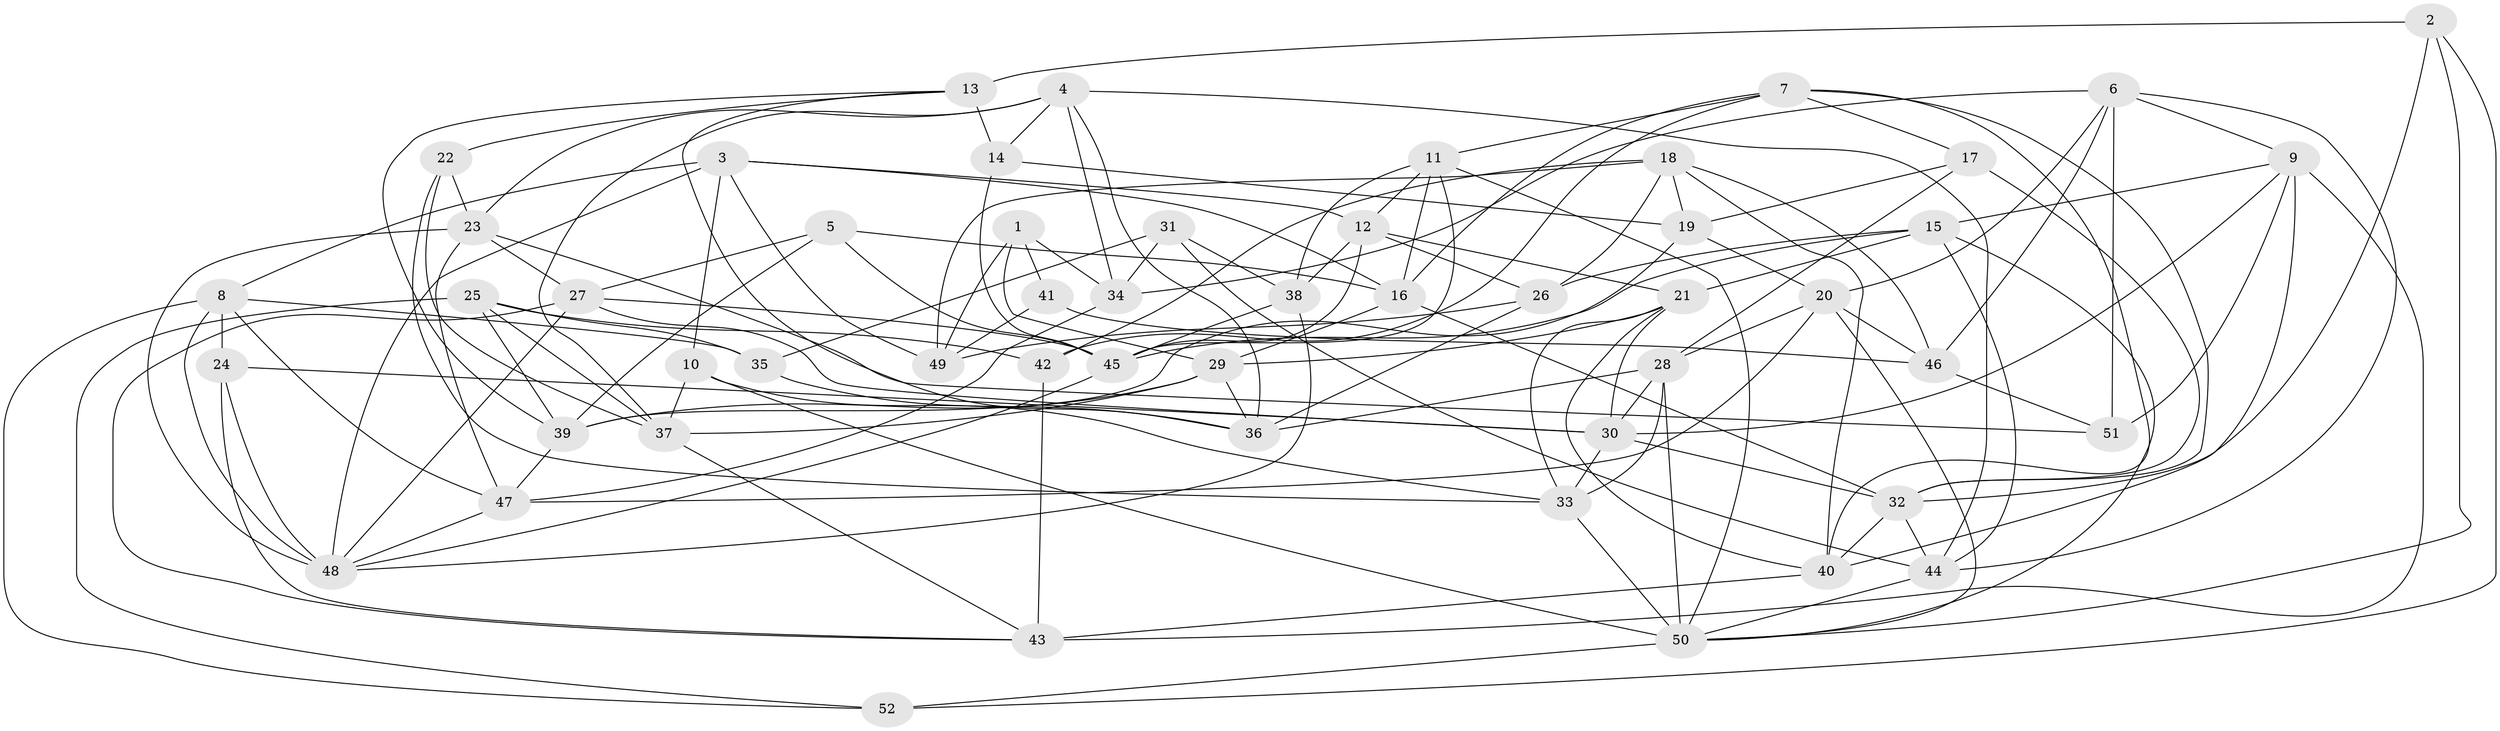 // original degree distribution, {4: 1.0}
// Generated by graph-tools (version 1.1) at 2025/02/03/09/25 03:02:59]
// undirected, 52 vertices, 142 edges
graph export_dot {
graph [start="1"]
  node [color=gray90,style=filled];
  1;
  2;
  3;
  4;
  5;
  6;
  7;
  8;
  9;
  10;
  11;
  12;
  13;
  14;
  15;
  16;
  17;
  18;
  19;
  20;
  21;
  22;
  23;
  24;
  25;
  26;
  27;
  28;
  29;
  30;
  31;
  32;
  33;
  34;
  35;
  36;
  37;
  38;
  39;
  40;
  41;
  42;
  43;
  44;
  45;
  46;
  47;
  48;
  49;
  50;
  51;
  52;
  1 -- 29 [weight=1.0];
  1 -- 34 [weight=1.0];
  1 -- 41 [weight=1.0];
  1 -- 49 [weight=1.0];
  2 -- 13 [weight=1.0];
  2 -- 32 [weight=1.0];
  2 -- 50 [weight=1.0];
  2 -- 52 [weight=1.0];
  3 -- 8 [weight=1.0];
  3 -- 10 [weight=1.0];
  3 -- 12 [weight=1.0];
  3 -- 16 [weight=1.0];
  3 -- 48 [weight=1.0];
  3 -- 49 [weight=1.0];
  4 -- 14 [weight=1.0];
  4 -- 23 [weight=1.0];
  4 -- 34 [weight=1.0];
  4 -- 36 [weight=1.0];
  4 -- 37 [weight=1.0];
  4 -- 44 [weight=1.0];
  5 -- 16 [weight=1.0];
  5 -- 27 [weight=1.0];
  5 -- 39 [weight=1.0];
  5 -- 45 [weight=1.0];
  6 -- 9 [weight=1.0];
  6 -- 20 [weight=1.0];
  6 -- 34 [weight=1.0];
  6 -- 44 [weight=1.0];
  6 -- 46 [weight=1.0];
  6 -- 51 [weight=1.0];
  7 -- 11 [weight=1.0];
  7 -- 16 [weight=1.0];
  7 -- 17 [weight=1.0];
  7 -- 32 [weight=1.0];
  7 -- 40 [weight=1.0];
  7 -- 42 [weight=1.0];
  8 -- 24 [weight=1.0];
  8 -- 35 [weight=1.0];
  8 -- 47 [weight=1.0];
  8 -- 48 [weight=1.0];
  8 -- 52 [weight=1.0];
  9 -- 15 [weight=1.0];
  9 -- 30 [weight=1.0];
  9 -- 40 [weight=1.0];
  9 -- 43 [weight=1.0];
  9 -- 51 [weight=1.0];
  10 -- 33 [weight=1.0];
  10 -- 37 [weight=1.0];
  10 -- 50 [weight=1.0];
  11 -- 12 [weight=1.0];
  11 -- 16 [weight=1.0];
  11 -- 38 [weight=1.0];
  11 -- 45 [weight=1.0];
  11 -- 50 [weight=1.0];
  12 -- 21 [weight=1.0];
  12 -- 26 [weight=1.0];
  12 -- 38 [weight=1.0];
  12 -- 45 [weight=1.0];
  13 -- 14 [weight=2.0];
  13 -- 22 [weight=1.0];
  13 -- 36 [weight=1.0];
  13 -- 39 [weight=1.0];
  14 -- 19 [weight=2.0];
  14 -- 45 [weight=1.0];
  15 -- 21 [weight=1.0];
  15 -- 26 [weight=1.0];
  15 -- 44 [weight=1.0];
  15 -- 45 [weight=1.0];
  15 -- 50 [weight=1.0];
  16 -- 29 [weight=1.0];
  16 -- 32 [weight=1.0];
  17 -- 19 [weight=1.0];
  17 -- 28 [weight=1.0];
  17 -- 32 [weight=1.0];
  18 -- 19 [weight=1.0];
  18 -- 26 [weight=1.0];
  18 -- 40 [weight=1.0];
  18 -- 42 [weight=1.0];
  18 -- 46 [weight=1.0];
  18 -- 49 [weight=1.0];
  19 -- 20 [weight=1.0];
  19 -- 39 [weight=1.0];
  20 -- 28 [weight=1.0];
  20 -- 46 [weight=1.0];
  20 -- 47 [weight=1.0];
  20 -- 50 [weight=1.0];
  21 -- 29 [weight=1.0];
  21 -- 30 [weight=1.0];
  21 -- 33 [weight=1.0];
  21 -- 40 [weight=1.0];
  22 -- 23 [weight=1.0];
  22 -- 33 [weight=1.0];
  22 -- 37 [weight=1.0];
  23 -- 27 [weight=1.0];
  23 -- 47 [weight=1.0];
  23 -- 48 [weight=1.0];
  23 -- 51 [weight=1.0];
  24 -- 30 [weight=1.0];
  24 -- 43 [weight=1.0];
  24 -- 48 [weight=1.0];
  25 -- 35 [weight=1.0];
  25 -- 37 [weight=1.0];
  25 -- 39 [weight=1.0];
  25 -- 42 [weight=1.0];
  25 -- 52 [weight=2.0];
  26 -- 36 [weight=1.0];
  26 -- 49 [weight=2.0];
  27 -- 30 [weight=1.0];
  27 -- 43 [weight=1.0];
  27 -- 45 [weight=1.0];
  27 -- 48 [weight=1.0];
  28 -- 30 [weight=1.0];
  28 -- 33 [weight=1.0];
  28 -- 36 [weight=1.0];
  28 -- 50 [weight=1.0];
  29 -- 36 [weight=1.0];
  29 -- 37 [weight=1.0];
  29 -- 39 [weight=1.0];
  30 -- 32 [weight=2.0];
  30 -- 33 [weight=1.0];
  31 -- 34 [weight=2.0];
  31 -- 35 [weight=1.0];
  31 -- 38 [weight=2.0];
  31 -- 44 [weight=1.0];
  32 -- 40 [weight=1.0];
  32 -- 44 [weight=1.0];
  33 -- 50 [weight=1.0];
  34 -- 47 [weight=1.0];
  35 -- 36 [weight=1.0];
  37 -- 43 [weight=1.0];
  38 -- 45 [weight=1.0];
  38 -- 48 [weight=1.0];
  39 -- 47 [weight=1.0];
  40 -- 43 [weight=1.0];
  41 -- 46 [weight=2.0];
  41 -- 49 [weight=3.0];
  42 -- 43 [weight=1.0];
  44 -- 50 [weight=1.0];
  45 -- 48 [weight=1.0];
  46 -- 51 [weight=1.0];
  47 -- 48 [weight=1.0];
  50 -- 52 [weight=2.0];
}
